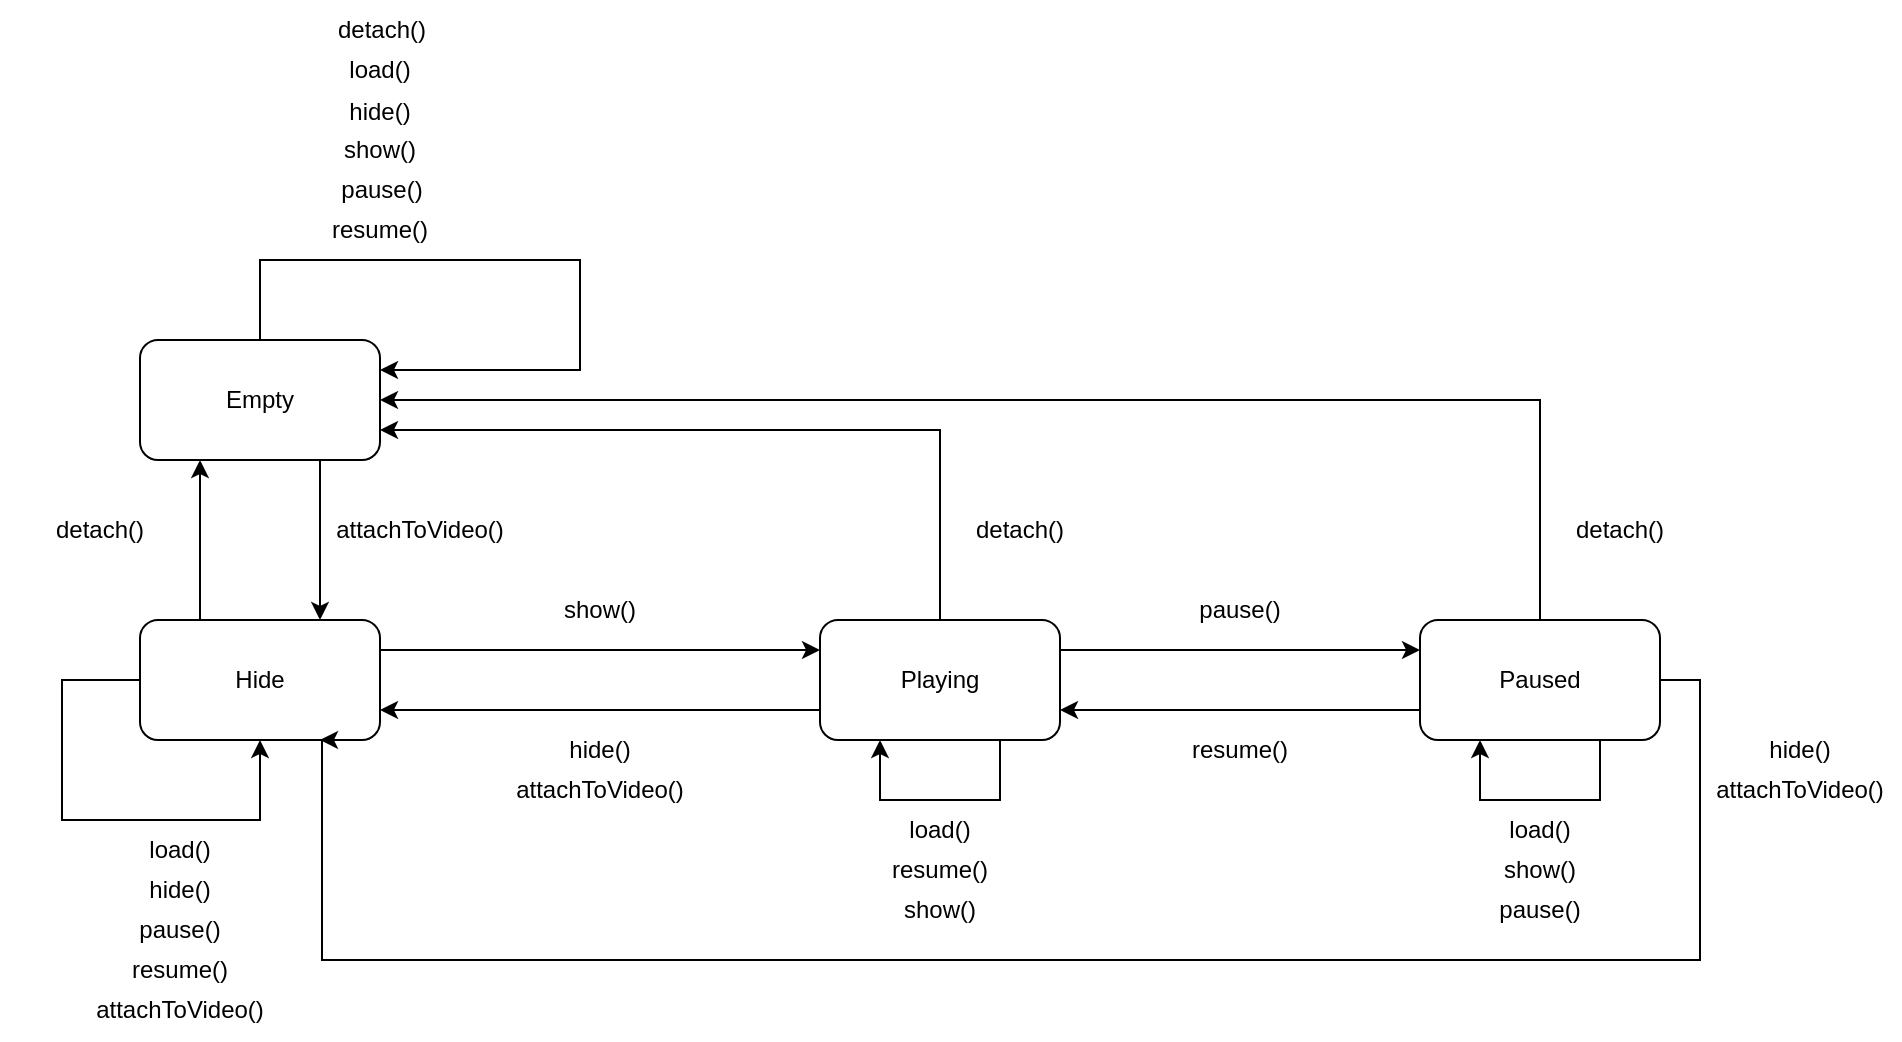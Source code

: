 <mxfile version="26.0.9">
  <diagram id="zIKmhAP3GXUiG4B70pd2" name="第 1 页">
    <mxGraphModel dx="1768" dy="644" grid="1" gridSize="10" guides="1" tooltips="1" connect="1" arrows="1" fold="1" page="1" pageScale="1" pageWidth="827" pageHeight="1169" math="0" shadow="0">
      <root>
        <mxCell id="0" />
        <mxCell id="1" parent="0" />
        <mxCell id="qsYzpiMb2ZFkwSfYFMTM-1" value="Empty" style="rounded=1;whiteSpace=wrap;html=1;" vertex="1" parent="1">
          <mxGeometry x="60" y="280" width="120" height="60" as="geometry" />
        </mxCell>
        <mxCell id="qsYzpiMb2ZFkwSfYFMTM-2" value="" style="endArrow=classic;html=1;rounded=0;exitX=0.5;exitY=0;exitDx=0;exitDy=0;entryX=1;entryY=0.25;entryDx=0;entryDy=0;" edge="1" parent="1" source="qsYzpiMb2ZFkwSfYFMTM-1" target="qsYzpiMb2ZFkwSfYFMTM-1">
          <mxGeometry width="50" height="50" relative="1" as="geometry">
            <mxPoint x="390" y="360" as="sourcePoint" />
            <mxPoint x="230" y="270" as="targetPoint" />
            <Array as="points">
              <mxPoint x="120" y="240" />
              <mxPoint x="280" y="240" />
              <mxPoint x="280" y="295" />
            </Array>
          </mxGeometry>
        </mxCell>
        <mxCell id="qsYzpiMb2ZFkwSfYFMTM-3" value="resume()" style="text;html=1;align=center;verticalAlign=middle;whiteSpace=wrap;rounded=0;" vertex="1" parent="1">
          <mxGeometry x="150" y="210" width="60" height="30" as="geometry" />
        </mxCell>
        <mxCell id="qsYzpiMb2ZFkwSfYFMTM-4" value="pause()" style="text;html=1;align=center;verticalAlign=middle;whiteSpace=wrap;rounded=0;" vertex="1" parent="1">
          <mxGeometry x="151" y="190" width="60" height="30" as="geometry" />
        </mxCell>
        <mxCell id="qsYzpiMb2ZFkwSfYFMTM-5" value="show()" style="text;html=1;align=center;verticalAlign=middle;whiteSpace=wrap;rounded=0;" vertex="1" parent="1">
          <mxGeometry x="150" y="170" width="60" height="30" as="geometry" />
        </mxCell>
        <mxCell id="qsYzpiMb2ZFkwSfYFMTM-6" value="hide()" style="text;html=1;align=center;verticalAlign=middle;whiteSpace=wrap;rounded=0;" vertex="1" parent="1">
          <mxGeometry x="150" y="151" width="60" height="30" as="geometry" />
        </mxCell>
        <mxCell id="qsYzpiMb2ZFkwSfYFMTM-18" style="edgeStyle=orthogonalEdgeStyle;rounded=0;orthogonalLoop=1;jettySize=auto;html=1;exitX=0;exitY=0.5;exitDx=0;exitDy=0;entryX=0.5;entryY=1;entryDx=0;entryDy=0;" edge="1" parent="1" source="qsYzpiMb2ZFkwSfYFMTM-7" target="qsYzpiMb2ZFkwSfYFMTM-7">
          <mxGeometry relative="1" as="geometry">
            <mxPoint x="120" y="550" as="targetPoint" />
            <Array as="points">
              <mxPoint x="21" y="450" />
              <mxPoint x="21" y="520" />
              <mxPoint x="120" y="520" />
            </Array>
          </mxGeometry>
        </mxCell>
        <mxCell id="qsYzpiMb2ZFkwSfYFMTM-7" value="Hide" style="rounded=1;whiteSpace=wrap;html=1;" vertex="1" parent="1">
          <mxGeometry x="60" y="420" width="120" height="60" as="geometry" />
        </mxCell>
        <mxCell id="qsYzpiMb2ZFkwSfYFMTM-8" value="" style="endArrow=classic;html=1;rounded=0;exitX=0.75;exitY=1;exitDx=0;exitDy=0;entryX=0.75;entryY=0;entryDx=0;entryDy=0;" edge="1" parent="1" source="qsYzpiMb2ZFkwSfYFMTM-1" target="qsYzpiMb2ZFkwSfYFMTM-7">
          <mxGeometry width="50" height="50" relative="1" as="geometry">
            <mxPoint x="390" y="360" as="sourcePoint" />
            <mxPoint x="440" y="310" as="targetPoint" />
          </mxGeometry>
        </mxCell>
        <mxCell id="qsYzpiMb2ZFkwSfYFMTM-9" value="attachToVideo()" style="text;html=1;align=center;verticalAlign=middle;whiteSpace=wrap;rounded=0;" vertex="1" parent="1">
          <mxGeometry x="150" y="360" width="100" height="30" as="geometry" />
        </mxCell>
        <mxCell id="qsYzpiMb2ZFkwSfYFMTM-10" value="load()" style="text;html=1;align=center;verticalAlign=middle;whiteSpace=wrap;rounded=0;" vertex="1" parent="1">
          <mxGeometry x="150" y="130" width="60" height="30" as="geometry" />
        </mxCell>
        <mxCell id="qsYzpiMb2ZFkwSfYFMTM-11" value="" style="endArrow=none;html=1;rounded=0;exitX=0.25;exitY=1;exitDx=0;exitDy=0;entryX=0.25;entryY=0;entryDx=0;entryDy=0;startArrow=classic;startFill=1;" edge="1" parent="1" source="qsYzpiMb2ZFkwSfYFMTM-1" target="qsYzpiMb2ZFkwSfYFMTM-7">
          <mxGeometry width="50" height="50" relative="1" as="geometry">
            <mxPoint x="390" y="360" as="sourcePoint" />
            <mxPoint x="440" y="310" as="targetPoint" />
          </mxGeometry>
        </mxCell>
        <mxCell id="qsYzpiMb2ZFkwSfYFMTM-12" value="detach()" style="text;html=1;align=center;verticalAlign=middle;whiteSpace=wrap;rounded=0;" vertex="1" parent="1">
          <mxGeometry x="-10" y="360" width="100" height="30" as="geometry" />
        </mxCell>
        <mxCell id="qsYzpiMb2ZFkwSfYFMTM-13" value="detach()" style="text;html=1;align=center;verticalAlign=middle;whiteSpace=wrap;rounded=0;" vertex="1" parent="1">
          <mxGeometry x="131" y="110" width="100" height="30" as="geometry" />
        </mxCell>
        <mxCell id="qsYzpiMb2ZFkwSfYFMTM-25" style="edgeStyle=orthogonalEdgeStyle;rounded=0;orthogonalLoop=1;jettySize=auto;html=1;exitX=0.5;exitY=0;exitDx=0;exitDy=0;entryX=1;entryY=0.75;entryDx=0;entryDy=0;" edge="1" parent="1" source="qsYzpiMb2ZFkwSfYFMTM-14" target="qsYzpiMb2ZFkwSfYFMTM-1">
          <mxGeometry relative="1" as="geometry">
            <mxPoint x="460" y="310" as="targetPoint" />
          </mxGeometry>
        </mxCell>
        <mxCell id="qsYzpiMb2ZFkwSfYFMTM-27" style="edgeStyle=orthogonalEdgeStyle;rounded=0;orthogonalLoop=1;jettySize=auto;html=1;exitX=0.75;exitY=1;exitDx=0;exitDy=0;entryX=0.25;entryY=1;entryDx=0;entryDy=0;" edge="1" parent="1" source="qsYzpiMb2ZFkwSfYFMTM-14" target="qsYzpiMb2ZFkwSfYFMTM-14">
          <mxGeometry relative="1" as="geometry">
            <mxPoint x="490" y="540" as="targetPoint" />
            <Array as="points">
              <mxPoint x="490" y="510" />
              <mxPoint x="430" y="510" />
            </Array>
          </mxGeometry>
        </mxCell>
        <mxCell id="qsYzpiMb2ZFkwSfYFMTM-29" style="edgeStyle=orthogonalEdgeStyle;rounded=0;orthogonalLoop=1;jettySize=auto;html=1;exitX=0;exitY=0.75;exitDx=0;exitDy=0;entryX=1;entryY=0.75;entryDx=0;entryDy=0;" edge="1" parent="1" source="qsYzpiMb2ZFkwSfYFMTM-14" target="qsYzpiMb2ZFkwSfYFMTM-7">
          <mxGeometry relative="1" as="geometry" />
        </mxCell>
        <mxCell id="qsYzpiMb2ZFkwSfYFMTM-32" style="edgeStyle=orthogonalEdgeStyle;rounded=0;orthogonalLoop=1;jettySize=auto;html=1;exitX=1;exitY=0.25;exitDx=0;exitDy=0;entryX=0;entryY=0.25;entryDx=0;entryDy=0;" edge="1" parent="1" source="qsYzpiMb2ZFkwSfYFMTM-14" target="qsYzpiMb2ZFkwSfYFMTM-31">
          <mxGeometry relative="1" as="geometry" />
        </mxCell>
        <mxCell id="qsYzpiMb2ZFkwSfYFMTM-14" value="Playing" style="rounded=1;whiteSpace=wrap;html=1;" vertex="1" parent="1">
          <mxGeometry x="400" y="420" width="120" height="60" as="geometry" />
        </mxCell>
        <mxCell id="qsYzpiMb2ZFkwSfYFMTM-15" value="" style="endArrow=classic;html=1;rounded=0;entryX=0;entryY=0.25;entryDx=0;entryDy=0;exitX=1;exitY=0.25;exitDx=0;exitDy=0;" edge="1" parent="1" source="qsYzpiMb2ZFkwSfYFMTM-7" target="qsYzpiMb2ZFkwSfYFMTM-14">
          <mxGeometry width="50" height="50" relative="1" as="geometry">
            <mxPoint x="190" y="450" as="sourcePoint" />
            <mxPoint x="440" y="310" as="targetPoint" />
          </mxGeometry>
        </mxCell>
        <mxCell id="qsYzpiMb2ZFkwSfYFMTM-17" value="show()" style="text;html=1;align=center;verticalAlign=middle;whiteSpace=wrap;rounded=0;" vertex="1" parent="1">
          <mxGeometry x="260" y="400" width="60" height="30" as="geometry" />
        </mxCell>
        <mxCell id="qsYzpiMb2ZFkwSfYFMTM-19" value="load()" style="text;html=1;align=center;verticalAlign=middle;whiteSpace=wrap;rounded=0;" vertex="1" parent="1">
          <mxGeometry x="50" y="520" width="60" height="30" as="geometry" />
        </mxCell>
        <mxCell id="qsYzpiMb2ZFkwSfYFMTM-20" value="hide()" style="text;html=1;align=center;verticalAlign=middle;whiteSpace=wrap;rounded=0;" vertex="1" parent="1">
          <mxGeometry x="50" y="540" width="60" height="30" as="geometry" />
        </mxCell>
        <mxCell id="qsYzpiMb2ZFkwSfYFMTM-21" value="pause()" style="text;html=1;align=center;verticalAlign=middle;whiteSpace=wrap;rounded=0;" vertex="1" parent="1">
          <mxGeometry x="50" y="560" width="60" height="30" as="geometry" />
        </mxCell>
        <mxCell id="qsYzpiMb2ZFkwSfYFMTM-22" value="resume()" style="text;html=1;align=center;verticalAlign=middle;whiteSpace=wrap;rounded=0;" vertex="1" parent="1">
          <mxGeometry x="50" y="580" width="60" height="30" as="geometry" />
        </mxCell>
        <mxCell id="qsYzpiMb2ZFkwSfYFMTM-23" value="attachToVideo()" style="text;html=1;align=center;verticalAlign=middle;whiteSpace=wrap;rounded=0;" vertex="1" parent="1">
          <mxGeometry x="30" y="600" width="100" height="30" as="geometry" />
        </mxCell>
        <mxCell id="qsYzpiMb2ZFkwSfYFMTM-26" value="detach()" style="text;html=1;align=center;verticalAlign=middle;whiteSpace=wrap;rounded=0;" vertex="1" parent="1">
          <mxGeometry x="450" y="360" width="100" height="30" as="geometry" />
        </mxCell>
        <mxCell id="qsYzpiMb2ZFkwSfYFMTM-28" value="load()" style="text;html=1;align=center;verticalAlign=middle;whiteSpace=wrap;rounded=0;" vertex="1" parent="1">
          <mxGeometry x="430" y="510" width="60" height="30" as="geometry" />
        </mxCell>
        <mxCell id="qsYzpiMb2ZFkwSfYFMTM-30" value="hide()" style="text;html=1;align=center;verticalAlign=middle;whiteSpace=wrap;rounded=0;" vertex="1" parent="1">
          <mxGeometry x="260" y="470" width="60" height="30" as="geometry" />
        </mxCell>
        <mxCell id="qsYzpiMb2ZFkwSfYFMTM-37" style="edgeStyle=orthogonalEdgeStyle;rounded=0;orthogonalLoop=1;jettySize=auto;html=1;exitX=0.5;exitY=0;exitDx=0;exitDy=0;entryX=1;entryY=0.5;entryDx=0;entryDy=0;" edge="1" parent="1" source="qsYzpiMb2ZFkwSfYFMTM-31" target="qsYzpiMb2ZFkwSfYFMTM-1">
          <mxGeometry relative="1" as="geometry">
            <mxPoint x="760" y="320" as="targetPoint" />
          </mxGeometry>
        </mxCell>
        <mxCell id="qsYzpiMb2ZFkwSfYFMTM-41" style="edgeStyle=orthogonalEdgeStyle;rounded=0;orthogonalLoop=1;jettySize=auto;html=1;exitX=0;exitY=0.75;exitDx=0;exitDy=0;entryX=1;entryY=0.75;entryDx=0;entryDy=0;" edge="1" parent="1" source="qsYzpiMb2ZFkwSfYFMTM-31" target="qsYzpiMb2ZFkwSfYFMTM-14">
          <mxGeometry relative="1" as="geometry" />
        </mxCell>
        <mxCell id="qsYzpiMb2ZFkwSfYFMTM-43" style="edgeStyle=orthogonalEdgeStyle;rounded=0;orthogonalLoop=1;jettySize=auto;html=1;exitX=1;exitY=0.5;exitDx=0;exitDy=0;entryX=0.75;entryY=1;entryDx=0;entryDy=0;" edge="1" parent="1" source="qsYzpiMb2ZFkwSfYFMTM-31" target="qsYzpiMb2ZFkwSfYFMTM-7">
          <mxGeometry relative="1" as="geometry">
            <mxPoint x="150" y="490" as="targetPoint" />
            <Array as="points">
              <mxPoint x="840" y="450" />
              <mxPoint x="840" y="590" />
              <mxPoint x="151" y="590" />
            </Array>
          </mxGeometry>
        </mxCell>
        <mxCell id="qsYzpiMb2ZFkwSfYFMTM-31" value="Paused" style="rounded=1;whiteSpace=wrap;html=1;" vertex="1" parent="1">
          <mxGeometry x="700" y="420" width="120" height="60" as="geometry" />
        </mxCell>
        <mxCell id="qsYzpiMb2ZFkwSfYFMTM-33" value="pause()" style="text;html=1;align=center;verticalAlign=middle;whiteSpace=wrap;rounded=0;" vertex="1" parent="1">
          <mxGeometry x="580" y="400" width="60" height="30" as="geometry" />
        </mxCell>
        <mxCell id="qsYzpiMb2ZFkwSfYFMTM-34" value="resume()" style="text;html=1;align=center;verticalAlign=middle;whiteSpace=wrap;rounded=0;" vertex="1" parent="1">
          <mxGeometry x="430" y="530" width="60" height="30" as="geometry" />
        </mxCell>
        <mxCell id="qsYzpiMb2ZFkwSfYFMTM-35" value="attachToVideo()" style="text;html=1;align=center;verticalAlign=middle;whiteSpace=wrap;rounded=0;" vertex="1" parent="1">
          <mxGeometry x="240" y="490" width="100" height="30" as="geometry" />
        </mxCell>
        <mxCell id="qsYzpiMb2ZFkwSfYFMTM-38" value="detach()" style="text;html=1;align=center;verticalAlign=middle;whiteSpace=wrap;rounded=0;" vertex="1" parent="1">
          <mxGeometry x="750" y="360" width="100" height="30" as="geometry" />
        </mxCell>
        <mxCell id="qsYzpiMb2ZFkwSfYFMTM-39" style="edgeStyle=orthogonalEdgeStyle;rounded=0;orthogonalLoop=1;jettySize=auto;html=1;exitX=0.75;exitY=1;exitDx=0;exitDy=0;entryX=0.25;entryY=1;entryDx=0;entryDy=0;" edge="1" parent="1" source="qsYzpiMb2ZFkwSfYFMTM-31" target="qsYzpiMb2ZFkwSfYFMTM-31">
          <mxGeometry relative="1" as="geometry">
            <Array as="points">
              <mxPoint x="790" y="510" />
              <mxPoint x="730" y="510" />
            </Array>
          </mxGeometry>
        </mxCell>
        <mxCell id="qsYzpiMb2ZFkwSfYFMTM-40" value="load()" style="text;html=1;align=center;verticalAlign=middle;whiteSpace=wrap;rounded=0;" vertex="1" parent="1">
          <mxGeometry x="730" y="510" width="60" height="30" as="geometry" />
        </mxCell>
        <mxCell id="qsYzpiMb2ZFkwSfYFMTM-42" value="resume()" style="text;html=1;align=center;verticalAlign=middle;whiteSpace=wrap;rounded=0;" vertex="1" parent="1">
          <mxGeometry x="580" y="470" width="60" height="30" as="geometry" />
        </mxCell>
        <mxCell id="qsYzpiMb2ZFkwSfYFMTM-44" value="hide()" style="text;html=1;align=center;verticalAlign=middle;whiteSpace=wrap;rounded=0;" vertex="1" parent="1">
          <mxGeometry x="860" y="470" width="60" height="30" as="geometry" />
        </mxCell>
        <mxCell id="qsYzpiMb2ZFkwSfYFMTM-45" value="show()" style="text;html=1;align=center;verticalAlign=middle;whiteSpace=wrap;rounded=0;" vertex="1" parent="1">
          <mxGeometry x="430" y="550" width="60" height="30" as="geometry" />
        </mxCell>
        <mxCell id="qsYzpiMb2ZFkwSfYFMTM-46" value="show()" style="text;html=1;align=center;verticalAlign=middle;whiteSpace=wrap;rounded=0;" vertex="1" parent="1">
          <mxGeometry x="730" y="530" width="60" height="30" as="geometry" />
        </mxCell>
        <mxCell id="qsYzpiMb2ZFkwSfYFMTM-47" value="pause()" style="text;html=1;align=center;verticalAlign=middle;whiteSpace=wrap;rounded=0;" vertex="1" parent="1">
          <mxGeometry x="730" y="550" width="60" height="30" as="geometry" />
        </mxCell>
        <mxCell id="qsYzpiMb2ZFkwSfYFMTM-48" value="attachToVideo()" style="text;html=1;align=center;verticalAlign=middle;whiteSpace=wrap;rounded=0;" vertex="1" parent="1">
          <mxGeometry x="840" y="490" width="100" height="30" as="geometry" />
        </mxCell>
      </root>
    </mxGraphModel>
  </diagram>
</mxfile>
